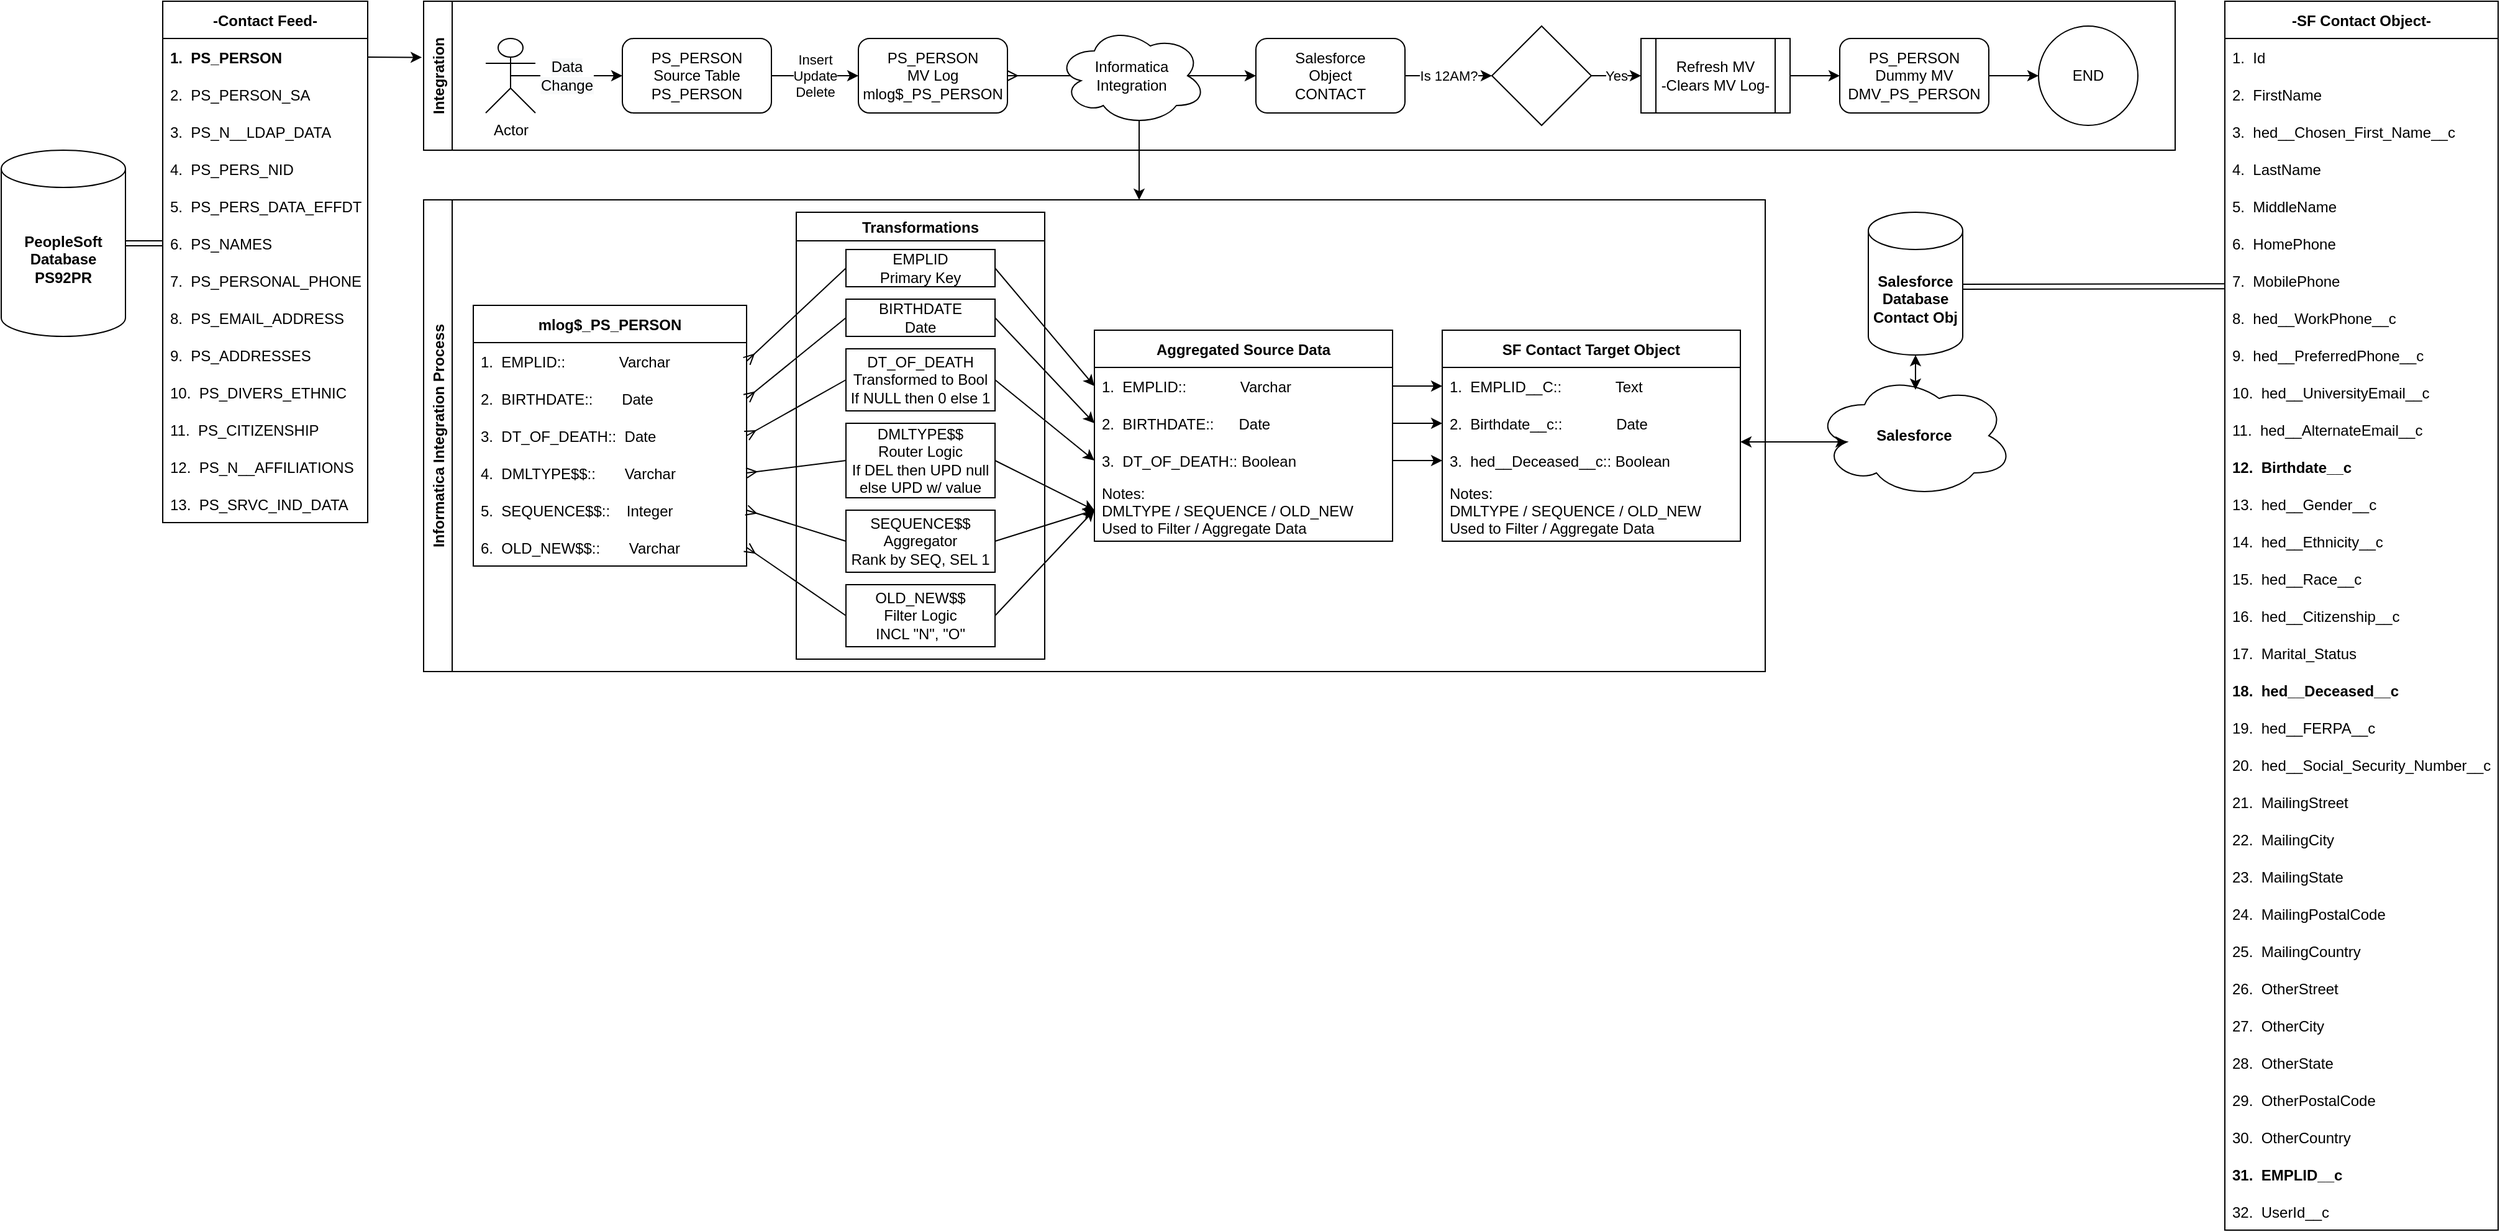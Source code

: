 <mxfile version="20.4.2" type="github">
  <diagram id="aZkcCpjuYTXVRL160-xG" name="Page-1">
    <mxGraphModel dx="3772" dy="53" grid="1" gridSize="10" guides="1" tooltips="1" connect="1" arrows="1" fold="1" page="1" pageScale="1" pageWidth="850" pageHeight="1100" math="0" shadow="0">
      <root>
        <mxCell id="0" />
        <mxCell id="1" parent="0" />
        <mxCell id="nSRQZIyI5lkoN6vEXMfe-1" value="&lt;div style=&quot;&quot;&gt;PeopleSoft Database&lt;/div&gt;&lt;div style=&quot;&quot;&gt;PS92PR&lt;/div&gt;" style="shape=cylinder3;whiteSpace=wrap;html=1;boundedLbl=1;backgroundOutline=1;size=15;fontStyle=1" parent="1" vertex="1">
          <mxGeometry x="-2510" y="1260" width="100" height="150" as="geometry" />
        </mxCell>
        <mxCell id="nSRQZIyI5lkoN6vEXMfe-2" value="-Contact Feed-" style="swimlane;fontStyle=1;childLayout=stackLayout;horizontal=1;startSize=30;horizontalStack=0;resizeParent=1;resizeParentMax=0;resizeLast=0;collapsible=1;marginBottom=0;" parent="1" vertex="1">
          <mxGeometry x="-2380" y="1140" width="165" height="420" as="geometry" />
        </mxCell>
        <mxCell id="nSRQZIyI5lkoN6vEXMfe-3" value="1.  PS_PERSON" style="text;strokeColor=none;fillColor=none;align=left;verticalAlign=middle;spacingLeft=4;spacingRight=4;overflow=hidden;points=[[0,0.5],[1,0.5]];portConstraint=eastwest;rotatable=0;fontStyle=1" parent="nSRQZIyI5lkoN6vEXMfe-2" vertex="1">
          <mxGeometry y="30" width="165" height="30" as="geometry" />
        </mxCell>
        <mxCell id="nSRQZIyI5lkoN6vEXMfe-4" value="2.  PS_PERSON_SA" style="text;strokeColor=none;fillColor=none;align=left;verticalAlign=middle;spacingLeft=4;spacingRight=4;overflow=hidden;points=[[0,0.5],[1,0.5]];portConstraint=eastwest;rotatable=0;" parent="nSRQZIyI5lkoN6vEXMfe-2" vertex="1">
          <mxGeometry y="60" width="165" height="30" as="geometry" />
        </mxCell>
        <mxCell id="nSRQZIyI5lkoN6vEXMfe-5" value="3.  PS_N__LDAP_DATA" style="text;strokeColor=none;fillColor=none;align=left;verticalAlign=middle;spacingLeft=4;spacingRight=4;overflow=hidden;points=[[0,0.5],[1,0.5]];portConstraint=eastwest;rotatable=0;" parent="nSRQZIyI5lkoN6vEXMfe-2" vertex="1">
          <mxGeometry y="90" width="165" height="30" as="geometry" />
        </mxCell>
        <mxCell id="nSRQZIyI5lkoN6vEXMfe-6" value="4.  PS_PERS_NID" style="text;strokeColor=none;fillColor=none;align=left;verticalAlign=middle;spacingLeft=4;spacingRight=4;overflow=hidden;points=[[0,0.5],[1,0.5]];portConstraint=eastwest;rotatable=0;" parent="nSRQZIyI5lkoN6vEXMfe-2" vertex="1">
          <mxGeometry y="120" width="165" height="30" as="geometry" />
        </mxCell>
        <mxCell id="nSRQZIyI5lkoN6vEXMfe-7" value="5.  PS_PERS_DATA_EFFDT" style="text;strokeColor=none;fillColor=none;align=left;verticalAlign=middle;spacingLeft=4;spacingRight=4;overflow=hidden;points=[[0,0.5],[1,0.5]];portConstraint=eastwest;rotatable=0;" parent="nSRQZIyI5lkoN6vEXMfe-2" vertex="1">
          <mxGeometry y="150" width="165" height="30" as="geometry" />
        </mxCell>
        <mxCell id="nSRQZIyI5lkoN6vEXMfe-8" value="6.  PS_NAMES" style="text;strokeColor=none;fillColor=none;align=left;verticalAlign=middle;spacingLeft=4;spacingRight=4;overflow=hidden;points=[[0,0.5],[1,0.5]];portConstraint=eastwest;rotatable=0;" parent="nSRQZIyI5lkoN6vEXMfe-2" vertex="1">
          <mxGeometry y="180" width="165" height="30" as="geometry" />
        </mxCell>
        <mxCell id="nSRQZIyI5lkoN6vEXMfe-9" value="7.  PS_PERSONAL_PHONE" style="text;strokeColor=none;fillColor=none;align=left;verticalAlign=middle;spacingLeft=4;spacingRight=4;overflow=hidden;points=[[0,0.5],[1,0.5]];portConstraint=eastwest;rotatable=0;" parent="nSRQZIyI5lkoN6vEXMfe-2" vertex="1">
          <mxGeometry y="210" width="165" height="30" as="geometry" />
        </mxCell>
        <mxCell id="nSRQZIyI5lkoN6vEXMfe-10" value="8.  PS_EMAIL_ADDRESS" style="text;strokeColor=none;fillColor=none;align=left;verticalAlign=middle;spacingLeft=4;spacingRight=4;overflow=hidden;points=[[0,0.5],[1,0.5]];portConstraint=eastwest;rotatable=0;" parent="nSRQZIyI5lkoN6vEXMfe-2" vertex="1">
          <mxGeometry y="240" width="165" height="30" as="geometry" />
        </mxCell>
        <mxCell id="nSRQZIyI5lkoN6vEXMfe-11" value="9.  PS_ADDRESSES" style="text;strokeColor=none;fillColor=none;align=left;verticalAlign=middle;spacingLeft=4;spacingRight=4;overflow=hidden;points=[[0,0.5],[1,0.5]];portConstraint=eastwest;rotatable=0;" parent="nSRQZIyI5lkoN6vEXMfe-2" vertex="1">
          <mxGeometry y="270" width="165" height="30" as="geometry" />
        </mxCell>
        <mxCell id="nSRQZIyI5lkoN6vEXMfe-12" value="10.  PS_DIVERS_ETHNIC" style="text;strokeColor=none;fillColor=none;align=left;verticalAlign=middle;spacingLeft=4;spacingRight=4;overflow=hidden;points=[[0,0.5],[1,0.5]];portConstraint=eastwest;rotatable=0;" parent="nSRQZIyI5lkoN6vEXMfe-2" vertex="1">
          <mxGeometry y="300" width="165" height="30" as="geometry" />
        </mxCell>
        <mxCell id="nSRQZIyI5lkoN6vEXMfe-13" value="11.  PS_CITIZENSHIP" style="text;strokeColor=none;fillColor=none;align=left;verticalAlign=middle;spacingLeft=4;spacingRight=4;overflow=hidden;points=[[0,0.5],[1,0.5]];portConstraint=eastwest;rotatable=0;" parent="nSRQZIyI5lkoN6vEXMfe-2" vertex="1">
          <mxGeometry y="330" width="165" height="30" as="geometry" />
        </mxCell>
        <mxCell id="nSRQZIyI5lkoN6vEXMfe-14" value="12.  PS_N__AFFILIATIONS" style="text;strokeColor=none;fillColor=none;align=left;verticalAlign=middle;spacingLeft=4;spacingRight=4;overflow=hidden;points=[[0,0.5],[1,0.5]];portConstraint=eastwest;rotatable=0;" parent="nSRQZIyI5lkoN6vEXMfe-2" vertex="1">
          <mxGeometry y="360" width="165" height="30" as="geometry" />
        </mxCell>
        <mxCell id="nSRQZIyI5lkoN6vEXMfe-15" value="13.  PS_SRVC_IND_DATA" style="text;strokeColor=none;fillColor=none;align=left;verticalAlign=middle;spacingLeft=4;spacingRight=4;overflow=hidden;points=[[0,0.5],[1,0.5]];portConstraint=eastwest;rotatable=0;" parent="nSRQZIyI5lkoN6vEXMfe-2" vertex="1">
          <mxGeometry y="390" width="165" height="30" as="geometry" />
        </mxCell>
        <mxCell id="nSRQZIyI5lkoN6vEXMfe-16" value="" style="shape=link;html=1;rounded=0;entryX=0;entryY=0.5;entryDx=0;entryDy=0;" parent="1" target="nSRQZIyI5lkoN6vEXMfe-8" edge="1">
          <mxGeometry width="100" relative="1" as="geometry">
            <mxPoint x="-2410" y="1335" as="sourcePoint" />
            <mxPoint x="-2340" y="1334.5" as="targetPoint" />
          </mxGeometry>
        </mxCell>
        <mxCell id="nSRQZIyI5lkoN6vEXMfe-17" value="" style="endArrow=classic;html=1;rounded=0;exitX=1;exitY=0.5;exitDx=0;exitDy=0;entryX=-0.001;entryY=0.377;entryDx=0;entryDy=0;entryPerimeter=0;" parent="1" source="nSRQZIyI5lkoN6vEXMfe-3" target="nSRQZIyI5lkoN6vEXMfe-18" edge="1">
          <mxGeometry width="50" height="50" relative="1" as="geometry">
            <mxPoint x="-2030" y="1420" as="sourcePoint" />
            <mxPoint x="-2181.84" y="1185" as="targetPoint" />
          </mxGeometry>
        </mxCell>
        <mxCell id="nSRQZIyI5lkoN6vEXMfe-18" value="Integration" style="swimlane;horizontal=0;" parent="1" vertex="1">
          <mxGeometry x="-2170" y="1140" width="1410" height="120" as="geometry" />
        </mxCell>
        <mxCell id="nSRQZIyI5lkoN6vEXMfe-19" value="" style="group" parent="nSRQZIyI5lkoN6vEXMfe-18" vertex="1" connectable="0">
          <mxGeometry x="50" y="20" width="1330" height="80" as="geometry" />
        </mxCell>
        <mxCell id="nSRQZIyI5lkoN6vEXMfe-20" value="" style="fontSize=12;html=1;endArrow=none;startArrow=ERmany;rounded=0;startSize=6;endSize=6;sourcePerimeterSpacing=0;endFill=0;exitX=1;exitY=0.5;exitDx=0;exitDy=0;" parent="nSRQZIyI5lkoN6vEXMfe-19" source="nSRQZIyI5lkoN6vEXMfe-22" edge="1">
          <mxGeometry width="100" height="100" relative="1" as="geometry">
            <mxPoint x="630" y="-35" as="sourcePoint" />
            <mxPoint x="490" y="40" as="targetPoint" />
          </mxGeometry>
        </mxCell>
        <mxCell id="nSRQZIyI5lkoN6vEXMfe-21" value="PS_PERSON&lt;br&gt;Dummy MV&lt;br&gt;DMV_PS_PERSON" style="rounded=1;whiteSpace=wrap;html=1;container=0;" parent="nSRQZIyI5lkoN6vEXMfe-19" vertex="1">
          <mxGeometry x="1090" y="10" width="120" height="60" as="geometry" />
        </mxCell>
        <mxCell id="nSRQZIyI5lkoN6vEXMfe-22" value="PS_PERSON&lt;br&gt;MV Log&lt;br&gt;mlog$_PS_PERSON" style="rounded=1;whiteSpace=wrap;html=1;container=0;" parent="nSRQZIyI5lkoN6vEXMfe-19" vertex="1">
          <mxGeometry x="300" y="10" width="120" height="60" as="geometry" />
        </mxCell>
        <mxCell id="nSRQZIyI5lkoN6vEXMfe-23" value="PS_PERSON&lt;br&gt;Source Table&lt;br&gt;PS_PERSON" style="rounded=1;whiteSpace=wrap;html=1;container=0;" parent="nSRQZIyI5lkoN6vEXMfe-19" vertex="1">
          <mxGeometry x="110" y="10" width="120" height="60" as="geometry" />
        </mxCell>
        <mxCell id="nSRQZIyI5lkoN6vEXMfe-24" value="Actor" style="shape=umlActor;verticalLabelPosition=bottom;verticalAlign=top;html=1;outlineConnect=0;container=0;" parent="nSRQZIyI5lkoN6vEXMfe-19" vertex="1">
          <mxGeometry y="10" width="40" height="60" as="geometry" />
        </mxCell>
        <mxCell id="nSRQZIyI5lkoN6vEXMfe-25" value="&lt;span style=&quot;color: rgb(0, 0, 0); font-family: Helvetica; font-size: 12px; font-style: normal; font-variant-ligatures: normal; font-variant-caps: normal; font-weight: 400; letter-spacing: normal; orphans: 2; text-align: center; text-indent: 0px; text-transform: none; widows: 2; word-spacing: 0px; -webkit-text-stroke-width: 0px; background-color: rgb(248, 249, 250); text-decoration-thickness: initial; text-decoration-style: initial; text-decoration-color: initial; float: none; display: inline !important;&quot;&gt;Data &lt;br&gt;Change&lt;/span&gt;" style="endArrow=classic;html=1;rounded=0;exitX=0.5;exitY=0.5;exitDx=0;exitDy=0;exitPerimeter=0;entryX=0;entryY=0.5;entryDx=0;entryDy=0;" parent="nSRQZIyI5lkoN6vEXMfe-19" source="nSRQZIyI5lkoN6vEXMfe-24" target="nSRQZIyI5lkoN6vEXMfe-23" edge="1">
          <mxGeometry width="50" height="50" relative="1" as="geometry">
            <mxPoint x="70" y="-20" as="sourcePoint" />
            <mxPoint x="120" y="-70" as="targetPoint" />
          </mxGeometry>
        </mxCell>
        <mxCell id="nSRQZIyI5lkoN6vEXMfe-26" value="Insert&lt;br&gt;Update&lt;br&gt;Delete" style="endArrow=classic;html=1;rounded=0;exitX=1;exitY=0.5;exitDx=0;exitDy=0;entryX=0;entryY=0.5;entryDx=0;entryDy=0;" parent="nSRQZIyI5lkoN6vEXMfe-19" source="nSRQZIyI5lkoN6vEXMfe-23" target="nSRQZIyI5lkoN6vEXMfe-22" edge="1">
          <mxGeometry width="50" height="50" relative="1" as="geometry">
            <mxPoint x="240" y="240" as="sourcePoint" />
            <mxPoint x="290" y="190" as="targetPoint" />
          </mxGeometry>
        </mxCell>
        <mxCell id="nSRQZIyI5lkoN6vEXMfe-27" value="Informatica&lt;br&gt;Integration" style="ellipse;shape=cloud;whiteSpace=wrap;html=1;container=0;" parent="nSRQZIyI5lkoN6vEXMfe-19" vertex="1">
          <mxGeometry x="460" width="120" height="80" as="geometry" />
        </mxCell>
        <mxCell id="nSRQZIyI5lkoN6vEXMfe-28" value="Salesforce&lt;br&gt;Object&lt;br&gt;CONTACT" style="rounded=1;whiteSpace=wrap;html=1;container=0;" parent="nSRQZIyI5lkoN6vEXMfe-19" vertex="1">
          <mxGeometry x="620" y="10" width="120" height="60" as="geometry" />
        </mxCell>
        <mxCell id="nSRQZIyI5lkoN6vEXMfe-29" value="" style="endArrow=classic;html=1;rounded=0;startSize=6;endSize=6;sourcePerimeterSpacing=0;exitX=0.875;exitY=0.5;exitDx=0;exitDy=0;exitPerimeter=0;entryX=0;entryY=0.5;entryDx=0;entryDy=0;" parent="nSRQZIyI5lkoN6vEXMfe-19" source="nSRQZIyI5lkoN6vEXMfe-27" target="nSRQZIyI5lkoN6vEXMfe-28" edge="1">
          <mxGeometry width="50" height="50" relative="1" as="geometry">
            <mxPoint x="580" y="200" as="sourcePoint" />
            <mxPoint x="630" y="150" as="targetPoint" />
          </mxGeometry>
        </mxCell>
        <mxCell id="nSRQZIyI5lkoN6vEXMfe-30" value="" style="rhombus;whiteSpace=wrap;html=1;container=0;" parent="nSRQZIyI5lkoN6vEXMfe-19" vertex="1">
          <mxGeometry x="810" width="80" height="80" as="geometry" />
        </mxCell>
        <mxCell id="nSRQZIyI5lkoN6vEXMfe-31" value="Is 12AM?" style="endArrow=classic;html=1;rounded=0;startSize=6;endSize=6;sourcePerimeterSpacing=0;exitX=1;exitY=0.5;exitDx=0;exitDy=0;entryX=0;entryY=0.5;entryDx=0;entryDy=0;" parent="nSRQZIyI5lkoN6vEXMfe-19" source="nSRQZIyI5lkoN6vEXMfe-28" target="nSRQZIyI5lkoN6vEXMfe-30" edge="1">
          <mxGeometry width="50" height="50" relative="1" as="geometry">
            <mxPoint x="710" y="150" as="sourcePoint" />
            <mxPoint x="760" y="100" as="targetPoint" />
          </mxGeometry>
        </mxCell>
        <mxCell id="nSRQZIyI5lkoN6vEXMfe-32" value="Yes" style="endArrow=classic;html=1;rounded=0;startSize=6;endSize=6;sourcePerimeterSpacing=0;exitX=1;exitY=0.5;exitDx=0;exitDy=0;entryX=0;entryY=0.5;entryDx=0;entryDy=0;" parent="nSRQZIyI5lkoN6vEXMfe-19" source="nSRQZIyI5lkoN6vEXMfe-30" target="nSRQZIyI5lkoN6vEXMfe-33" edge="1">
          <mxGeometry width="50" height="50" relative="1" as="geometry">
            <mxPoint x="720" y="350" as="sourcePoint" />
            <mxPoint x="770" y="300" as="targetPoint" />
          </mxGeometry>
        </mxCell>
        <mxCell id="nSRQZIyI5lkoN6vEXMfe-33" value="Refresh MV&lt;br&gt;-Clears MV Log-" style="shape=process;whiteSpace=wrap;html=1;backgroundOutline=1;container=0;" parent="nSRQZIyI5lkoN6vEXMfe-19" vertex="1">
          <mxGeometry x="930" y="10" width="120" height="60" as="geometry" />
        </mxCell>
        <mxCell id="nSRQZIyI5lkoN6vEXMfe-34" value="" style="endArrow=classic;html=1;rounded=0;startSize=6;endSize=6;sourcePerimeterSpacing=0;exitX=1;exitY=0.5;exitDx=0;exitDy=0;entryX=0;entryY=0.5;entryDx=0;entryDy=0;" parent="nSRQZIyI5lkoN6vEXMfe-19" source="nSRQZIyI5lkoN6vEXMfe-33" target="nSRQZIyI5lkoN6vEXMfe-21" edge="1">
          <mxGeometry width="50" height="50" relative="1" as="geometry">
            <mxPoint x="810" y="310" as="sourcePoint" />
            <mxPoint x="860" y="260" as="targetPoint" />
          </mxGeometry>
        </mxCell>
        <mxCell id="nSRQZIyI5lkoN6vEXMfe-35" value="END" style="ellipse;whiteSpace=wrap;html=1;aspect=fixed;container=0;" parent="nSRQZIyI5lkoN6vEXMfe-19" vertex="1">
          <mxGeometry x="1250" width="80" height="80" as="geometry" />
        </mxCell>
        <mxCell id="nSRQZIyI5lkoN6vEXMfe-36" value="" style="endArrow=classic;html=1;rounded=0;startSize=6;endSize=6;sourcePerimeterSpacing=0;exitX=1;exitY=0.5;exitDx=0;exitDy=0;entryX=0;entryY=0.5;entryDx=0;entryDy=0;" parent="nSRQZIyI5lkoN6vEXMfe-19" source="nSRQZIyI5lkoN6vEXMfe-21" target="nSRQZIyI5lkoN6vEXMfe-35" edge="1">
          <mxGeometry width="50" height="50" relative="1" as="geometry">
            <mxPoint x="640" y="220" as="sourcePoint" />
            <mxPoint x="690" y="170" as="targetPoint" />
          </mxGeometry>
        </mxCell>
        <mxCell id="nSRQZIyI5lkoN6vEXMfe-37" value="" style="endArrow=classic;html=1;rounded=0;startSize=6;endSize=6;sourcePerimeterSpacing=0;jumpStyle=arc;exitX=0.55;exitY=0.95;exitDx=0;exitDy=0;exitPerimeter=0;" parent="1" source="nSRQZIyI5lkoN6vEXMfe-27" edge="1">
          <mxGeometry width="50" height="50" relative="1" as="geometry">
            <mxPoint x="-1680" y="1010" as="sourcePoint" />
            <mxPoint x="-1594" y="1300" as="targetPoint" />
          </mxGeometry>
        </mxCell>
        <mxCell id="nSRQZIyI5lkoN6vEXMfe-38" value="" style="group" parent="1" vertex="1" connectable="0">
          <mxGeometry x="-2170" y="1300" width="1080" height="380" as="geometry" />
        </mxCell>
        <mxCell id="nSRQZIyI5lkoN6vEXMfe-39" value="Informatica Integration Process" style="swimlane;horizontal=0;container=0;" parent="nSRQZIyI5lkoN6vEXMfe-38" vertex="1">
          <mxGeometry width="1080" height="380" as="geometry" />
        </mxCell>
        <mxCell id="nSRQZIyI5lkoN6vEXMfe-40" value="mlog$_PS_PERSON" style="swimlane;fontStyle=1;childLayout=stackLayout;horizontal=1;startSize=30;horizontalStack=0;resizeParent=1;resizeParentMax=0;resizeLast=0;collapsible=1;marginBottom=0;container=0;" parent="nSRQZIyI5lkoN6vEXMfe-38" vertex="1">
          <mxGeometry x="40" y="85" width="220" height="210" as="geometry" />
        </mxCell>
        <mxCell id="nSRQZIyI5lkoN6vEXMfe-41" value="Aggregated Source Data" style="swimlane;fontStyle=1;childLayout=stackLayout;horizontal=1;startSize=30;horizontalStack=0;resizeParent=1;resizeParentMax=0;resizeLast=0;collapsible=1;marginBottom=0;container=0;" parent="nSRQZIyI5lkoN6vEXMfe-38" vertex="1">
          <mxGeometry x="540" y="105" width="240" height="170" as="geometry" />
        </mxCell>
        <mxCell id="nSRQZIyI5lkoN6vEXMfe-42" value="SF Contact Target Object" style="swimlane;fontStyle=1;childLayout=stackLayout;horizontal=1;startSize=30;horizontalStack=0;resizeParent=1;resizeParentMax=0;resizeLast=0;collapsible=1;marginBottom=0;container=0;" parent="nSRQZIyI5lkoN6vEXMfe-38" vertex="1">
          <mxGeometry x="820" y="105" width="240" height="170" as="geometry" />
        </mxCell>
        <mxCell id="nSRQZIyI5lkoN6vEXMfe-43" value="Transformations" style="swimlane;container=0;" parent="nSRQZIyI5lkoN6vEXMfe-38" vertex="1">
          <mxGeometry x="300" y="10" width="200" height="360" as="geometry" />
        </mxCell>
        <mxCell id="nSRQZIyI5lkoN6vEXMfe-44" value="1.  EMPLID::             Varchar" style="text;strokeColor=none;fillColor=none;align=left;verticalAlign=middle;spacingLeft=4;spacingRight=4;overflow=hidden;points=[[0,0.5],[1,0.5]];portConstraint=eastwest;rotatable=0;container=0;" parent="nSRQZIyI5lkoN6vEXMfe-38" vertex="1">
          <mxGeometry x="40" y="115" width="220" height="30" as="geometry" />
        </mxCell>
        <mxCell id="nSRQZIyI5lkoN6vEXMfe-45" value="2.  BIRTHDATE::       Date" style="text;strokeColor=none;fillColor=none;align=left;verticalAlign=middle;spacingLeft=4;spacingRight=4;overflow=hidden;points=[[0,0.5],[1,0.5]];portConstraint=eastwest;rotatable=0;container=0;" parent="nSRQZIyI5lkoN6vEXMfe-38" vertex="1">
          <mxGeometry x="40" y="145" width="220" height="30" as="geometry" />
        </mxCell>
        <mxCell id="nSRQZIyI5lkoN6vEXMfe-46" value="3.  DT_OF_DEATH::  Date" style="text;strokeColor=none;fillColor=none;align=left;verticalAlign=middle;spacingLeft=4;spacingRight=4;overflow=hidden;points=[[0,0.5],[1,0.5]];portConstraint=eastwest;rotatable=0;container=0;" parent="nSRQZIyI5lkoN6vEXMfe-38" vertex="1">
          <mxGeometry x="40" y="175" width="220" height="30" as="geometry" />
        </mxCell>
        <mxCell id="nSRQZIyI5lkoN6vEXMfe-47" value="4.  DMLTYPE$$::       Varchar" style="text;strokeColor=none;fillColor=none;align=left;verticalAlign=middle;spacingLeft=4;spacingRight=4;overflow=hidden;points=[[0,0.5],[1,0.5]];portConstraint=eastwest;rotatable=0;container=0;" parent="nSRQZIyI5lkoN6vEXMfe-38" vertex="1">
          <mxGeometry x="40" y="205" width="220" height="30" as="geometry" />
        </mxCell>
        <mxCell id="nSRQZIyI5lkoN6vEXMfe-48" value="5.  SEQUENCE$$::    Integer" style="text;strokeColor=none;fillColor=none;align=left;verticalAlign=middle;spacingLeft=4;spacingRight=4;overflow=hidden;points=[[0,0.5],[1,0.5]];portConstraint=eastwest;rotatable=0;container=0;" parent="nSRQZIyI5lkoN6vEXMfe-38" vertex="1">
          <mxGeometry x="40" y="235" width="220" height="30" as="geometry" />
        </mxCell>
        <mxCell id="nSRQZIyI5lkoN6vEXMfe-49" value="6.  OLD_NEW$$::       Varchar" style="text;strokeColor=none;fillColor=none;align=left;verticalAlign=middle;spacingLeft=4;spacingRight=4;overflow=hidden;points=[[0,0.5],[1,0.5]];portConstraint=eastwest;rotatable=0;container=0;" parent="nSRQZIyI5lkoN6vEXMfe-38" vertex="1">
          <mxGeometry x="40" y="265" width="220" height="30" as="geometry" />
        </mxCell>
        <mxCell id="nSRQZIyI5lkoN6vEXMfe-50" value="1.  EMPLID::             Varchar" style="text;strokeColor=none;fillColor=none;align=left;verticalAlign=middle;spacingLeft=4;spacingRight=4;overflow=hidden;points=[[0,0.5],[1,0.5]];portConstraint=eastwest;rotatable=0;container=0;" parent="nSRQZIyI5lkoN6vEXMfe-38" vertex="1">
          <mxGeometry x="540" y="135" width="240" height="30" as="geometry" />
        </mxCell>
        <mxCell id="nSRQZIyI5lkoN6vEXMfe-51" value="2.  BIRTHDATE::      Date" style="text;strokeColor=none;fillColor=none;align=left;verticalAlign=middle;spacingLeft=4;spacingRight=4;overflow=hidden;points=[[0,0.5],[1,0.5]];portConstraint=eastwest;rotatable=0;container=0;" parent="nSRQZIyI5lkoN6vEXMfe-38" vertex="1">
          <mxGeometry x="540" y="165" width="240" height="30" as="geometry" />
        </mxCell>
        <mxCell id="nSRQZIyI5lkoN6vEXMfe-52" value="3.  DT_OF_DEATH:: Boolean" style="text;strokeColor=none;fillColor=none;align=left;verticalAlign=middle;spacingLeft=4;spacingRight=4;overflow=hidden;points=[[0,0.5],[1,0.5]];portConstraint=eastwest;rotatable=0;container=0;" parent="nSRQZIyI5lkoN6vEXMfe-38" vertex="1">
          <mxGeometry x="540" y="195" width="240" height="30" as="geometry" />
        </mxCell>
        <mxCell id="nSRQZIyI5lkoN6vEXMfe-53" value="Notes:&#xa;DMLTYPE / SEQUENCE / OLD_NEW&#xa;Used to Filter / Aggregate Data" style="text;strokeColor=none;fillColor=none;align=left;verticalAlign=middle;spacingLeft=4;spacingRight=4;overflow=hidden;points=[[0,0.5],[1,0.5]];portConstraint=eastwest;rotatable=0;container=0;" parent="nSRQZIyI5lkoN6vEXMfe-38" vertex="1">
          <mxGeometry x="540" y="225" width="240" height="50" as="geometry" />
        </mxCell>
        <mxCell id="nSRQZIyI5lkoN6vEXMfe-54" value="1.  EMPLID__C::             Text" style="text;strokeColor=none;fillColor=none;align=left;verticalAlign=middle;spacingLeft=4;spacingRight=4;overflow=hidden;points=[[0,0.5],[1,0.5]];portConstraint=eastwest;rotatable=0;container=0;" parent="nSRQZIyI5lkoN6vEXMfe-38" vertex="1">
          <mxGeometry x="820" y="135" width="240" height="30" as="geometry" />
        </mxCell>
        <mxCell id="nSRQZIyI5lkoN6vEXMfe-55" value="" style="endArrow=classic;html=1;rounded=0;startSize=6;endSize=6;sourcePerimeterSpacing=0;exitX=1;exitY=0.5;exitDx=0;exitDy=0;entryX=0;entryY=0.5;entryDx=0;entryDy=0;" parent="nSRQZIyI5lkoN6vEXMfe-38" source="nSRQZIyI5lkoN6vEXMfe-50" target="nSRQZIyI5lkoN6vEXMfe-54" edge="1">
          <mxGeometry width="50" height="50" relative="1" as="geometry">
            <mxPoint x="960" y="405" as="sourcePoint" />
            <mxPoint x="1010" y="355" as="targetPoint" />
          </mxGeometry>
        </mxCell>
        <mxCell id="nSRQZIyI5lkoN6vEXMfe-56" value="2.  Birthdate__c::             Date" style="text;strokeColor=none;fillColor=none;align=left;verticalAlign=middle;spacingLeft=4;spacingRight=4;overflow=hidden;points=[[0,0.5],[1,0.5]];portConstraint=eastwest;rotatable=0;container=0;" parent="nSRQZIyI5lkoN6vEXMfe-38" vertex="1">
          <mxGeometry x="820" y="165" width="240" height="30" as="geometry" />
        </mxCell>
        <mxCell id="nSRQZIyI5lkoN6vEXMfe-57" value="" style="endArrow=classic;html=1;rounded=0;startSize=6;endSize=6;sourcePerimeterSpacing=0;exitX=1;exitY=0.5;exitDx=0;exitDy=0;entryX=0;entryY=0.5;entryDx=0;entryDy=0;" parent="nSRQZIyI5lkoN6vEXMfe-38" source="nSRQZIyI5lkoN6vEXMfe-51" target="nSRQZIyI5lkoN6vEXMfe-56" edge="1">
          <mxGeometry width="50" height="50" relative="1" as="geometry">
            <mxPoint x="740" y="335" as="sourcePoint" />
            <mxPoint x="790" y="285" as="targetPoint" />
          </mxGeometry>
        </mxCell>
        <mxCell id="nSRQZIyI5lkoN6vEXMfe-58" value="3.  hed__Deceased__c:: Boolean" style="text;strokeColor=none;fillColor=none;align=left;verticalAlign=middle;spacingLeft=4;spacingRight=4;overflow=hidden;points=[[0,0.5],[1,0.5]];portConstraint=eastwest;rotatable=0;container=0;" parent="nSRQZIyI5lkoN6vEXMfe-38" vertex="1">
          <mxGeometry x="820" y="195" width="240" height="30" as="geometry" />
        </mxCell>
        <mxCell id="nSRQZIyI5lkoN6vEXMfe-59" value="" style="endArrow=classic;html=1;rounded=0;startSize=6;endSize=6;sourcePerimeterSpacing=0;exitX=1;exitY=0.5;exitDx=0;exitDy=0;entryX=0;entryY=0.5;entryDx=0;entryDy=0;" parent="nSRQZIyI5lkoN6vEXMfe-38" source="nSRQZIyI5lkoN6vEXMfe-52" target="nSRQZIyI5lkoN6vEXMfe-58" edge="1">
          <mxGeometry width="50" height="50" relative="1" as="geometry">
            <mxPoint x="840" y="355" as="sourcePoint" />
            <mxPoint x="890" y="305" as="targetPoint" />
          </mxGeometry>
        </mxCell>
        <mxCell id="nSRQZIyI5lkoN6vEXMfe-60" value="Notes:&#xa;DMLTYPE / SEQUENCE / OLD_NEW&#xa;Used to Filter / Aggregate Data" style="text;strokeColor=none;fillColor=none;align=left;verticalAlign=middle;spacingLeft=4;spacingRight=4;overflow=hidden;points=[[0,0.5],[1,0.5]];portConstraint=eastwest;rotatable=0;container=0;" parent="nSRQZIyI5lkoN6vEXMfe-38" vertex="1">
          <mxGeometry x="820" y="225" width="240" height="50" as="geometry" />
        </mxCell>
        <mxCell id="nSRQZIyI5lkoN6vEXMfe-61" value="EMPLID&lt;br&gt;Primary Key" style="rounded=0;whiteSpace=wrap;html=1;container=0;" parent="nSRQZIyI5lkoN6vEXMfe-38" vertex="1">
          <mxGeometry x="340" y="40" width="120" height="30" as="geometry" />
        </mxCell>
        <mxCell id="nSRQZIyI5lkoN6vEXMfe-62" value="" style="fontSize=12;html=1;endArrow=none;startArrow=ERmany;rounded=0;startSize=6;endSize=6;sourcePerimeterSpacing=0;endFill=0;exitX=1;exitY=0.5;exitDx=0;exitDy=0;entryX=0;entryY=0.5;entryDx=0;entryDy=0;jumpStyle=arc;" parent="nSRQZIyI5lkoN6vEXMfe-38" source="nSRQZIyI5lkoN6vEXMfe-44" target="nSRQZIyI5lkoN6vEXMfe-61" edge="1">
          <mxGeometry width="100" height="100" relative="1" as="geometry">
            <mxPoint x="1120" y="445" as="sourcePoint" />
            <mxPoint x="1220" y="345" as="targetPoint" />
          </mxGeometry>
        </mxCell>
        <mxCell id="nSRQZIyI5lkoN6vEXMfe-63" value="" style="endArrow=classic;html=1;rounded=0;startSize=6;endSize=6;sourcePerimeterSpacing=0;exitX=1;exitY=0.5;exitDx=0;exitDy=0;entryX=0;entryY=0.5;entryDx=0;entryDy=0;jumpStyle=arc;" parent="nSRQZIyI5lkoN6vEXMfe-38" source="nSRQZIyI5lkoN6vEXMfe-61" target="nSRQZIyI5lkoN6vEXMfe-50" edge="1">
          <mxGeometry width="50" height="50" relative="1" as="geometry">
            <mxPoint x="840" y="465" as="sourcePoint" />
            <mxPoint x="890" y="415" as="targetPoint" />
          </mxGeometry>
        </mxCell>
        <mxCell id="nSRQZIyI5lkoN6vEXMfe-64" value="BIRTHDATE&lt;br&gt;Date" style="rounded=0;whiteSpace=wrap;html=1;container=0;" parent="nSRQZIyI5lkoN6vEXMfe-38" vertex="1">
          <mxGeometry x="340" y="80" width="120" height="30" as="geometry" />
        </mxCell>
        <mxCell id="nSRQZIyI5lkoN6vEXMfe-65" value="" style="fontSize=12;html=1;endArrow=none;startArrow=ERmany;rounded=0;startSize=6;endSize=6;sourcePerimeterSpacing=0;endFill=0;exitX=1;exitY=0.5;exitDx=0;exitDy=0;entryX=0;entryY=0.5;entryDx=0;entryDy=0;jumpStyle=arc;" parent="nSRQZIyI5lkoN6vEXMfe-38" source="nSRQZIyI5lkoN6vEXMfe-45" target="nSRQZIyI5lkoN6vEXMfe-64" edge="1">
          <mxGeometry width="100" height="100" relative="1" as="geometry">
            <mxPoint x="1130" y="455" as="sourcePoint" />
            <mxPoint x="1230" y="355" as="targetPoint" />
          </mxGeometry>
        </mxCell>
        <mxCell id="nSRQZIyI5lkoN6vEXMfe-66" value="" style="endArrow=classic;html=1;rounded=0;startSize=6;endSize=6;sourcePerimeterSpacing=0;exitX=1;exitY=0.5;exitDx=0;exitDy=0;entryX=0;entryY=0.5;entryDx=0;entryDy=0;jumpStyle=arc;" parent="nSRQZIyI5lkoN6vEXMfe-38" source="nSRQZIyI5lkoN6vEXMfe-64" target="nSRQZIyI5lkoN6vEXMfe-51" edge="1">
          <mxGeometry width="50" height="50" relative="1" as="geometry">
            <mxPoint x="790" y="415" as="sourcePoint" />
            <mxPoint x="840" y="365" as="targetPoint" />
          </mxGeometry>
        </mxCell>
        <mxCell id="nSRQZIyI5lkoN6vEXMfe-67" value="DT_OF_DEATH&lt;br&gt;Transformed to Bool&lt;br&gt;If NULL then 0 else 1" style="rounded=0;whiteSpace=wrap;html=1;container=0;" parent="nSRQZIyI5lkoN6vEXMfe-38" vertex="1">
          <mxGeometry x="340" y="120" width="120" height="50" as="geometry" />
        </mxCell>
        <mxCell id="nSRQZIyI5lkoN6vEXMfe-68" value="" style="fontSize=12;html=1;endArrow=none;startArrow=ERmany;rounded=0;startSize=6;endSize=6;sourcePerimeterSpacing=0;endFill=0;exitX=1;exitY=0.5;exitDx=0;exitDy=0;entryX=0;entryY=0.5;entryDx=0;entryDy=0;jumpStyle=arc;" parent="nSRQZIyI5lkoN6vEXMfe-38" source="nSRQZIyI5lkoN6vEXMfe-46" target="nSRQZIyI5lkoN6vEXMfe-67" edge="1">
          <mxGeometry width="100" height="100" relative="1" as="geometry">
            <mxPoint x="1140" y="465" as="sourcePoint" />
            <mxPoint x="1240" y="365" as="targetPoint" />
          </mxGeometry>
        </mxCell>
        <mxCell id="nSRQZIyI5lkoN6vEXMfe-69" value="" style="endArrow=classic;html=1;rounded=0;startSize=6;endSize=6;sourcePerimeterSpacing=0;exitX=1;exitY=0.5;exitDx=0;exitDy=0;entryX=0;entryY=0.5;entryDx=0;entryDy=0;jumpStyle=arc;" parent="nSRQZIyI5lkoN6vEXMfe-38" source="nSRQZIyI5lkoN6vEXMfe-67" target="nSRQZIyI5lkoN6vEXMfe-52" edge="1">
          <mxGeometry width="50" height="50" relative="1" as="geometry">
            <mxPoint x="730" y="395" as="sourcePoint" />
            <mxPoint x="780" y="345" as="targetPoint" />
          </mxGeometry>
        </mxCell>
        <mxCell id="nSRQZIyI5lkoN6vEXMfe-70" value="DMLTYPE$$&lt;br&gt;Router Logic&lt;br&gt;If DEL then UPD null&lt;br&gt;else UPD w/ value" style="rounded=0;whiteSpace=wrap;html=1;container=0;" parent="nSRQZIyI5lkoN6vEXMfe-38" vertex="1">
          <mxGeometry x="340" y="180" width="120" height="60" as="geometry" />
        </mxCell>
        <mxCell id="nSRQZIyI5lkoN6vEXMfe-71" value="" style="fontSize=12;html=1;endArrow=none;startArrow=ERmany;rounded=0;startSize=6;endSize=6;sourcePerimeterSpacing=0;endFill=0;exitX=1;exitY=0.5;exitDx=0;exitDy=0;entryX=0;entryY=0.5;entryDx=0;entryDy=0;jumpStyle=arc;" parent="nSRQZIyI5lkoN6vEXMfe-38" source="nSRQZIyI5lkoN6vEXMfe-47" target="nSRQZIyI5lkoN6vEXMfe-70" edge="1">
          <mxGeometry width="100" height="100" relative="1" as="geometry">
            <mxPoint x="1150" y="475" as="sourcePoint" />
            <mxPoint x="1250" y="375" as="targetPoint" />
          </mxGeometry>
        </mxCell>
        <mxCell id="nSRQZIyI5lkoN6vEXMfe-72" value="" style="endArrow=classic;html=1;rounded=0;startSize=6;endSize=6;sourcePerimeterSpacing=0;exitX=1;exitY=0.5;exitDx=0;exitDy=0;entryX=0;entryY=0.5;entryDx=0;entryDy=0;jumpStyle=arc;" parent="nSRQZIyI5lkoN6vEXMfe-38" source="nSRQZIyI5lkoN6vEXMfe-70" target="nSRQZIyI5lkoN6vEXMfe-53" edge="1">
          <mxGeometry width="50" height="50" relative="1" as="geometry">
            <mxPoint x="540" y="315" as="sourcePoint" />
            <mxPoint x="590" y="265" as="targetPoint" />
          </mxGeometry>
        </mxCell>
        <mxCell id="nSRQZIyI5lkoN6vEXMfe-73" value="SEQUENCE$$&lt;br&gt;Aggregator&lt;br&gt;Rank by SEQ, SEL 1" style="rounded=0;whiteSpace=wrap;html=1;container=0;" parent="nSRQZIyI5lkoN6vEXMfe-38" vertex="1">
          <mxGeometry x="340" y="250" width="120" height="50" as="geometry" />
        </mxCell>
        <mxCell id="nSRQZIyI5lkoN6vEXMfe-74" value="" style="fontSize=12;html=1;endArrow=none;startArrow=ERmany;rounded=0;startSize=6;endSize=6;sourcePerimeterSpacing=0;endFill=0;exitX=1;exitY=0.5;exitDx=0;exitDy=0;entryX=0;entryY=0.5;entryDx=0;entryDy=0;jumpStyle=arc;" parent="nSRQZIyI5lkoN6vEXMfe-38" source="nSRQZIyI5lkoN6vEXMfe-48" target="nSRQZIyI5lkoN6vEXMfe-73" edge="1">
          <mxGeometry width="100" height="100" relative="1" as="geometry">
            <mxPoint x="1160" y="485" as="sourcePoint" />
            <mxPoint x="1260" y="385" as="targetPoint" />
          </mxGeometry>
        </mxCell>
        <mxCell id="nSRQZIyI5lkoN6vEXMfe-75" value="" style="endArrow=classic;html=1;rounded=0;startSize=6;endSize=6;sourcePerimeterSpacing=0;exitX=1;exitY=0.5;exitDx=0;exitDy=0;entryX=0;entryY=0.5;entryDx=0;entryDy=0;jumpStyle=arc;" parent="nSRQZIyI5lkoN6vEXMfe-38" source="nSRQZIyI5lkoN6vEXMfe-73" target="nSRQZIyI5lkoN6vEXMfe-53" edge="1">
          <mxGeometry width="50" height="50" relative="1" as="geometry">
            <mxPoint x="620" y="345" as="sourcePoint" />
            <mxPoint x="660" y="275" as="targetPoint" />
          </mxGeometry>
        </mxCell>
        <mxCell id="nSRQZIyI5lkoN6vEXMfe-76" value="OLD_NEW$$&lt;br&gt;Filter Logic&lt;br&gt;INCL &quot;N&quot;, &quot;O&quot;" style="rounded=0;whiteSpace=wrap;html=1;container=0;" parent="nSRQZIyI5lkoN6vEXMfe-38" vertex="1">
          <mxGeometry x="340" y="310" width="120" height="50" as="geometry" />
        </mxCell>
        <mxCell id="nSRQZIyI5lkoN6vEXMfe-77" value="" style="fontSize=12;html=1;endArrow=none;startArrow=ERmany;rounded=0;startSize=6;endSize=6;sourcePerimeterSpacing=0;endFill=0;exitX=1;exitY=0.5;exitDx=0;exitDy=0;entryX=0;entryY=0.5;entryDx=0;entryDy=0;jumpStyle=arc;" parent="nSRQZIyI5lkoN6vEXMfe-38" source="nSRQZIyI5lkoN6vEXMfe-49" target="nSRQZIyI5lkoN6vEXMfe-76" edge="1">
          <mxGeometry width="100" height="100" relative="1" as="geometry">
            <mxPoint x="1170" y="495" as="sourcePoint" />
            <mxPoint x="1270" y="395" as="targetPoint" />
          </mxGeometry>
        </mxCell>
        <mxCell id="nSRQZIyI5lkoN6vEXMfe-78" value="" style="endArrow=classic;html=1;rounded=0;startSize=6;endSize=6;sourcePerimeterSpacing=0;exitX=1;exitY=0.5;exitDx=0;exitDy=0;entryX=0;entryY=0.5;entryDx=0;entryDy=0;jumpStyle=arc;" parent="nSRQZIyI5lkoN6vEXMfe-38" source="nSRQZIyI5lkoN6vEXMfe-76" target="nSRQZIyI5lkoN6vEXMfe-53" edge="1">
          <mxGeometry width="50" height="50" relative="1" as="geometry">
            <mxPoint x="810" y="435" as="sourcePoint" />
            <mxPoint x="860" y="385" as="targetPoint" />
          </mxGeometry>
        </mxCell>
        <mxCell id="nSRQZIyI5lkoN6vEXMfe-79" value="&lt;div style=&quot;&quot;&gt;Salesforce&lt;/div&gt;&lt;div style=&quot;&quot;&gt;Database&lt;br&gt;Contact Obj&lt;/div&gt;" style="shape=cylinder3;whiteSpace=wrap;html=1;boundedLbl=1;backgroundOutline=1;size=15;fontStyle=1" parent="1" vertex="1">
          <mxGeometry x="-1007" y="1310" width="76" height="115" as="geometry" />
        </mxCell>
        <mxCell id="nSRQZIyI5lkoN6vEXMfe-80" value="Salesforce" style="ellipse;shape=cloud;whiteSpace=wrap;html=1;container=0;fontStyle=1" parent="1" vertex="1">
          <mxGeometry x="-1050" y="1440" width="160" height="100" as="geometry" />
        </mxCell>
        <mxCell id="nSRQZIyI5lkoN6vEXMfe-81" value="" style="endArrow=classic;html=1;rounded=0;startSize=6;endSize=6;sourcePerimeterSpacing=0;jumpStyle=arc;exitX=0.16;exitY=0.55;exitDx=0;exitDy=0;exitPerimeter=0;startArrow=classic;startFill=1;" parent="1" source="nSRQZIyI5lkoN6vEXMfe-80" edge="1">
          <mxGeometry width="50" height="50" relative="1" as="geometry">
            <mxPoint x="-940" y="1670" as="sourcePoint" />
            <mxPoint x="-1110.0" y="1495" as="targetPoint" />
          </mxGeometry>
        </mxCell>
        <mxCell id="nSRQZIyI5lkoN6vEXMfe-82" value="" style="endArrow=classic;html=1;rounded=0;startSize=6;endSize=6;sourcePerimeterSpacing=0;jumpStyle=arc;exitX=0.506;exitY=0.13;exitDx=0;exitDy=0;exitPerimeter=0;startArrow=classic;startFill=1;entryX=0.5;entryY=1;entryDx=0;entryDy=0;entryPerimeter=0;" parent="1" source="nSRQZIyI5lkoN6vEXMfe-80" target="nSRQZIyI5lkoN6vEXMfe-79" edge="1">
          <mxGeometry width="50" height="50" relative="1" as="geometry">
            <mxPoint x="-1014.4" y="1505" as="sourcePoint" />
            <mxPoint x="-1100" y="1505" as="targetPoint" />
          </mxGeometry>
        </mxCell>
        <mxCell id="nSRQZIyI5lkoN6vEXMfe-83" value="-SF Contact Object-" style="swimlane;fontStyle=1;childLayout=stackLayout;horizontal=1;startSize=30;horizontalStack=0;resizeParent=1;resizeParentMax=0;resizeLast=0;collapsible=1;marginBottom=0;" parent="1" vertex="1">
          <mxGeometry x="-720" y="1140" width="220" height="990" as="geometry" />
        </mxCell>
        <mxCell id="nSRQZIyI5lkoN6vEXMfe-84" value="1.  Id" style="text;strokeColor=none;fillColor=none;align=left;verticalAlign=middle;spacingLeft=4;spacingRight=4;overflow=hidden;points=[[0,0.5],[1,0.5]];portConstraint=eastwest;rotatable=0;" parent="nSRQZIyI5lkoN6vEXMfe-83" vertex="1">
          <mxGeometry y="30" width="220" height="30" as="geometry" />
        </mxCell>
        <mxCell id="nSRQZIyI5lkoN6vEXMfe-85" value="2.  FirstName" style="text;strokeColor=none;fillColor=none;align=left;verticalAlign=middle;spacingLeft=4;spacingRight=4;overflow=hidden;points=[[0,0.5],[1,0.5]];portConstraint=eastwest;rotatable=0;" parent="nSRQZIyI5lkoN6vEXMfe-83" vertex="1">
          <mxGeometry y="60" width="220" height="30" as="geometry" />
        </mxCell>
        <mxCell id="nSRQZIyI5lkoN6vEXMfe-86" value="3.  hed__Chosen_First_Name__c" style="text;strokeColor=none;fillColor=none;align=left;verticalAlign=middle;spacingLeft=4;spacingRight=4;overflow=hidden;points=[[0,0.5],[1,0.5]];portConstraint=eastwest;rotatable=0;" parent="nSRQZIyI5lkoN6vEXMfe-83" vertex="1">
          <mxGeometry y="90" width="220" height="30" as="geometry" />
        </mxCell>
        <mxCell id="nSRQZIyI5lkoN6vEXMfe-87" value="4.  LastName" style="text;strokeColor=none;fillColor=none;align=left;verticalAlign=middle;spacingLeft=4;spacingRight=4;overflow=hidden;points=[[0,0.5],[1,0.5]];portConstraint=eastwest;rotatable=0;" parent="nSRQZIyI5lkoN6vEXMfe-83" vertex="1">
          <mxGeometry y="120" width="220" height="30" as="geometry" />
        </mxCell>
        <mxCell id="nSRQZIyI5lkoN6vEXMfe-88" value="5.  MiddleName" style="text;strokeColor=none;fillColor=none;align=left;verticalAlign=middle;spacingLeft=4;spacingRight=4;overflow=hidden;points=[[0,0.5],[1,0.5]];portConstraint=eastwest;rotatable=0;" parent="nSRQZIyI5lkoN6vEXMfe-83" vertex="1">
          <mxGeometry y="150" width="220" height="30" as="geometry" />
        </mxCell>
        <mxCell id="nSRQZIyI5lkoN6vEXMfe-89" value="6.  HomePhone" style="text;strokeColor=none;fillColor=none;align=left;verticalAlign=middle;spacingLeft=4;spacingRight=4;overflow=hidden;points=[[0,0.5],[1,0.5]];portConstraint=eastwest;rotatable=0;" parent="nSRQZIyI5lkoN6vEXMfe-83" vertex="1">
          <mxGeometry y="180" width="220" height="30" as="geometry" />
        </mxCell>
        <mxCell id="nSRQZIyI5lkoN6vEXMfe-90" value="7.  MobilePhone" style="text;strokeColor=none;fillColor=none;align=left;verticalAlign=middle;spacingLeft=4;spacingRight=4;overflow=hidden;points=[[0,0.5],[1,0.5]];portConstraint=eastwest;rotatable=0;" parent="nSRQZIyI5lkoN6vEXMfe-83" vertex="1">
          <mxGeometry y="210" width="220" height="30" as="geometry" />
        </mxCell>
        <mxCell id="nSRQZIyI5lkoN6vEXMfe-91" value="8.  hed__WorkPhone__c" style="text;strokeColor=none;fillColor=none;align=left;verticalAlign=middle;spacingLeft=4;spacingRight=4;overflow=hidden;points=[[0,0.5],[1,0.5]];portConstraint=eastwest;rotatable=0;" parent="nSRQZIyI5lkoN6vEXMfe-83" vertex="1">
          <mxGeometry y="240" width="220" height="30" as="geometry" />
        </mxCell>
        <mxCell id="nSRQZIyI5lkoN6vEXMfe-92" value="9.  hed__PreferredPhone__c" style="text;strokeColor=none;fillColor=none;align=left;verticalAlign=middle;spacingLeft=4;spacingRight=4;overflow=hidden;points=[[0,0.5],[1,0.5]];portConstraint=eastwest;rotatable=0;" parent="nSRQZIyI5lkoN6vEXMfe-83" vertex="1">
          <mxGeometry y="270" width="220" height="30" as="geometry" />
        </mxCell>
        <mxCell id="nSRQZIyI5lkoN6vEXMfe-93" value="10.  hed__UniversityEmail__c" style="text;strokeColor=none;fillColor=none;align=left;verticalAlign=middle;spacingLeft=4;spacingRight=4;overflow=hidden;points=[[0,0.5],[1,0.5]];portConstraint=eastwest;rotatable=0;" parent="nSRQZIyI5lkoN6vEXMfe-83" vertex="1">
          <mxGeometry y="300" width="220" height="30" as="geometry" />
        </mxCell>
        <mxCell id="nSRQZIyI5lkoN6vEXMfe-94" value="11.  hed__AlternateEmail__c" style="text;strokeColor=none;fillColor=none;align=left;verticalAlign=middle;spacingLeft=4;spacingRight=4;overflow=hidden;points=[[0,0.5],[1,0.5]];portConstraint=eastwest;rotatable=0;" parent="nSRQZIyI5lkoN6vEXMfe-83" vertex="1">
          <mxGeometry y="330" width="220" height="30" as="geometry" />
        </mxCell>
        <mxCell id="nSRQZIyI5lkoN6vEXMfe-95" value="12.  Birthdate__c" style="text;strokeColor=none;fillColor=none;align=left;verticalAlign=middle;spacingLeft=4;spacingRight=4;overflow=hidden;points=[[0,0.5],[1,0.5]];portConstraint=eastwest;rotatable=0;fontStyle=1" parent="nSRQZIyI5lkoN6vEXMfe-83" vertex="1">
          <mxGeometry y="360" width="220" height="30" as="geometry" />
        </mxCell>
        <mxCell id="nSRQZIyI5lkoN6vEXMfe-96" value="13.  hed__Gender__c" style="text;strokeColor=none;fillColor=none;align=left;verticalAlign=middle;spacingLeft=4;spacingRight=4;overflow=hidden;points=[[0,0.5],[1,0.5]];portConstraint=eastwest;rotatable=0;" parent="nSRQZIyI5lkoN6vEXMfe-83" vertex="1">
          <mxGeometry y="390" width="220" height="30" as="geometry" />
        </mxCell>
        <mxCell id="nSRQZIyI5lkoN6vEXMfe-97" value="14.  hed__Ethnicity__c" style="text;strokeColor=none;fillColor=none;align=left;verticalAlign=middle;spacingLeft=4;spacingRight=4;overflow=hidden;points=[[0,0.5],[1,0.5]];portConstraint=eastwest;rotatable=0;" parent="nSRQZIyI5lkoN6vEXMfe-83" vertex="1">
          <mxGeometry y="420" width="220" height="30" as="geometry" />
        </mxCell>
        <mxCell id="nSRQZIyI5lkoN6vEXMfe-98" value="15.  hed__Race__c" style="text;strokeColor=none;fillColor=none;align=left;verticalAlign=middle;spacingLeft=4;spacingRight=4;overflow=hidden;points=[[0,0.5],[1,0.5]];portConstraint=eastwest;rotatable=0;" parent="nSRQZIyI5lkoN6vEXMfe-83" vertex="1">
          <mxGeometry y="450" width="220" height="30" as="geometry" />
        </mxCell>
        <mxCell id="nSRQZIyI5lkoN6vEXMfe-99" value="16.  hed__Citizenship__c" style="text;strokeColor=none;fillColor=none;align=left;verticalAlign=middle;spacingLeft=4;spacingRight=4;overflow=hidden;points=[[0,0.5],[1,0.5]];portConstraint=eastwest;rotatable=0;" parent="nSRQZIyI5lkoN6vEXMfe-83" vertex="1">
          <mxGeometry y="480" width="220" height="30" as="geometry" />
        </mxCell>
        <mxCell id="nSRQZIyI5lkoN6vEXMfe-100" value="17.  Marital_Status" style="text;strokeColor=none;fillColor=none;align=left;verticalAlign=middle;spacingLeft=4;spacingRight=4;overflow=hidden;points=[[0,0.5],[1,0.5]];portConstraint=eastwest;rotatable=0;" parent="nSRQZIyI5lkoN6vEXMfe-83" vertex="1">
          <mxGeometry y="510" width="220" height="30" as="geometry" />
        </mxCell>
        <mxCell id="nSRQZIyI5lkoN6vEXMfe-101" value="18.  hed__Deceased__c" style="text;strokeColor=none;fillColor=none;align=left;verticalAlign=middle;spacingLeft=4;spacingRight=4;overflow=hidden;points=[[0,0.5],[1,0.5]];portConstraint=eastwest;rotatable=0;fontStyle=1" parent="nSRQZIyI5lkoN6vEXMfe-83" vertex="1">
          <mxGeometry y="540" width="220" height="30" as="geometry" />
        </mxCell>
        <mxCell id="nSRQZIyI5lkoN6vEXMfe-102" value="19.  hed__FERPA__c" style="text;strokeColor=none;fillColor=none;align=left;verticalAlign=middle;spacingLeft=4;spacingRight=4;overflow=hidden;points=[[0,0.5],[1,0.5]];portConstraint=eastwest;rotatable=0;" parent="nSRQZIyI5lkoN6vEXMfe-83" vertex="1">
          <mxGeometry y="570" width="220" height="30" as="geometry" />
        </mxCell>
        <mxCell id="nSRQZIyI5lkoN6vEXMfe-103" value="20.  hed__Social_Security_Number__c" style="text;strokeColor=none;fillColor=none;align=left;verticalAlign=middle;spacingLeft=4;spacingRight=4;overflow=hidden;points=[[0,0.5],[1,0.5]];portConstraint=eastwest;rotatable=0;" parent="nSRQZIyI5lkoN6vEXMfe-83" vertex="1">
          <mxGeometry y="600" width="220" height="30" as="geometry" />
        </mxCell>
        <mxCell id="nSRQZIyI5lkoN6vEXMfe-104" value="21.  MailingStreet" style="text;strokeColor=none;fillColor=none;align=left;verticalAlign=middle;spacingLeft=4;spacingRight=4;overflow=hidden;points=[[0,0.5],[1,0.5]];portConstraint=eastwest;rotatable=0;" parent="nSRQZIyI5lkoN6vEXMfe-83" vertex="1">
          <mxGeometry y="630" width="220" height="30" as="geometry" />
        </mxCell>
        <mxCell id="nSRQZIyI5lkoN6vEXMfe-105" value="22.  MailingCity" style="text;strokeColor=none;fillColor=none;align=left;verticalAlign=middle;spacingLeft=4;spacingRight=4;overflow=hidden;points=[[0,0.5],[1,0.5]];portConstraint=eastwest;rotatable=0;" parent="nSRQZIyI5lkoN6vEXMfe-83" vertex="1">
          <mxGeometry y="660" width="220" height="30" as="geometry" />
        </mxCell>
        <mxCell id="nSRQZIyI5lkoN6vEXMfe-106" value="23.  MailingState" style="text;strokeColor=none;fillColor=none;align=left;verticalAlign=middle;spacingLeft=4;spacingRight=4;overflow=hidden;points=[[0,0.5],[1,0.5]];portConstraint=eastwest;rotatable=0;" parent="nSRQZIyI5lkoN6vEXMfe-83" vertex="1">
          <mxGeometry y="690" width="220" height="30" as="geometry" />
        </mxCell>
        <mxCell id="nSRQZIyI5lkoN6vEXMfe-107" value="24.  MailingPostalCode" style="text;strokeColor=none;fillColor=none;align=left;verticalAlign=middle;spacingLeft=4;spacingRight=4;overflow=hidden;points=[[0,0.5],[1,0.5]];portConstraint=eastwest;rotatable=0;" parent="nSRQZIyI5lkoN6vEXMfe-83" vertex="1">
          <mxGeometry y="720" width="220" height="30" as="geometry" />
        </mxCell>
        <mxCell id="nSRQZIyI5lkoN6vEXMfe-108" value="25.  MailingCountry" style="text;strokeColor=none;fillColor=none;align=left;verticalAlign=middle;spacingLeft=4;spacingRight=4;overflow=hidden;points=[[0,0.5],[1,0.5]];portConstraint=eastwest;rotatable=0;" parent="nSRQZIyI5lkoN6vEXMfe-83" vertex="1">
          <mxGeometry y="750" width="220" height="30" as="geometry" />
        </mxCell>
        <mxCell id="nSRQZIyI5lkoN6vEXMfe-109" value="26.  OtherStreet" style="text;strokeColor=none;fillColor=none;align=left;verticalAlign=middle;spacingLeft=4;spacingRight=4;overflow=hidden;points=[[0,0.5],[1,0.5]];portConstraint=eastwest;rotatable=0;" parent="nSRQZIyI5lkoN6vEXMfe-83" vertex="1">
          <mxGeometry y="780" width="220" height="30" as="geometry" />
        </mxCell>
        <mxCell id="nSRQZIyI5lkoN6vEXMfe-110" value="27.  OtherCity" style="text;strokeColor=none;fillColor=none;align=left;verticalAlign=middle;spacingLeft=4;spacingRight=4;overflow=hidden;points=[[0,0.5],[1,0.5]];portConstraint=eastwest;rotatable=0;" parent="nSRQZIyI5lkoN6vEXMfe-83" vertex="1">
          <mxGeometry y="810" width="220" height="30" as="geometry" />
        </mxCell>
        <mxCell id="nSRQZIyI5lkoN6vEXMfe-111" value="28.  OtherState" style="text;strokeColor=none;fillColor=none;align=left;verticalAlign=middle;spacingLeft=4;spacingRight=4;overflow=hidden;points=[[0,0.5],[1,0.5]];portConstraint=eastwest;rotatable=0;" parent="nSRQZIyI5lkoN6vEXMfe-83" vertex="1">
          <mxGeometry y="840" width="220" height="30" as="geometry" />
        </mxCell>
        <mxCell id="nSRQZIyI5lkoN6vEXMfe-112" value="29.  OtherPostalCode" style="text;strokeColor=none;fillColor=none;align=left;verticalAlign=middle;spacingLeft=4;spacingRight=4;overflow=hidden;points=[[0,0.5],[1,0.5]];portConstraint=eastwest;rotatable=0;" parent="nSRQZIyI5lkoN6vEXMfe-83" vertex="1">
          <mxGeometry y="870" width="220" height="30" as="geometry" />
        </mxCell>
        <mxCell id="nSRQZIyI5lkoN6vEXMfe-113" value="30.  OtherCountry" style="text;strokeColor=none;fillColor=none;align=left;verticalAlign=middle;spacingLeft=4;spacingRight=4;overflow=hidden;points=[[0,0.5],[1,0.5]];portConstraint=eastwest;rotatable=0;" parent="nSRQZIyI5lkoN6vEXMfe-83" vertex="1">
          <mxGeometry y="900" width="220" height="30" as="geometry" />
        </mxCell>
        <mxCell id="nSRQZIyI5lkoN6vEXMfe-114" value="31.  EMPLID__c" style="text;strokeColor=none;fillColor=none;align=left;verticalAlign=middle;spacingLeft=4;spacingRight=4;overflow=hidden;points=[[0,0.5],[1,0.5]];portConstraint=eastwest;rotatable=0;fontStyle=1" parent="nSRQZIyI5lkoN6vEXMfe-83" vertex="1">
          <mxGeometry y="930" width="220" height="30" as="geometry" />
        </mxCell>
        <mxCell id="nSRQZIyI5lkoN6vEXMfe-115" value="32.  UserId__c" style="text;strokeColor=none;fillColor=none;align=left;verticalAlign=middle;spacingLeft=4;spacingRight=4;overflow=hidden;points=[[0,0.5],[1,0.5]];portConstraint=eastwest;rotatable=0;" parent="nSRQZIyI5lkoN6vEXMfe-83" vertex="1">
          <mxGeometry y="960" width="220" height="30" as="geometry" />
        </mxCell>
        <mxCell id="nSRQZIyI5lkoN6vEXMfe-116" value="" style="shape=link;html=1;rounded=0;startArrow=classic;startFill=1;endArrow=none;endFill=0;startSize=6;endSize=6;sourcePerimeterSpacing=0;jumpStyle=arc;entryX=0.001;entryY=0.653;entryDx=0;entryDy=0;entryPerimeter=0;" parent="1" target="nSRQZIyI5lkoN6vEXMfe-90" edge="1">
          <mxGeometry width="100" relative="1" as="geometry">
            <mxPoint x="-931" y="1370" as="sourcePoint" />
            <mxPoint x="-850" y="1370" as="targetPoint" />
          </mxGeometry>
        </mxCell>
      </root>
    </mxGraphModel>
  </diagram>
</mxfile>
